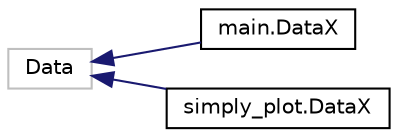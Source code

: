 digraph "Graphical Class Hierarchy"
{
 // INTERACTIVE_SVG=YES
 // LATEX_PDF_SIZE
  edge [fontname="Helvetica",fontsize="10",labelfontname="Helvetica",labelfontsize="10"];
  node [fontname="Helvetica",fontsize="10",shape=record];
  rankdir="LR";
  Node160 [label="Data",height=0.2,width=0.4,color="grey75", fillcolor="white", style="filled",tooltip=" "];
  Node160 -> Node0 [dir="back",color="midnightblue",fontsize="10",style="solid",fontname="Helvetica"];
  Node0 [label="main.DataX",height=0.2,width=0.4,color="black", fillcolor="white", style="filled",URL="$classmain_1_1_data_x.html",tooltip=" "];
  Node160 -> Node162 [dir="back",color="midnightblue",fontsize="10",style="solid",fontname="Helvetica"];
  Node162 [label="simply_plot.DataX",height=0.2,width=0.4,color="black", fillcolor="white", style="filled",URL="$classsimply__plot_1_1_data_x.html",tooltip=" "];
}
